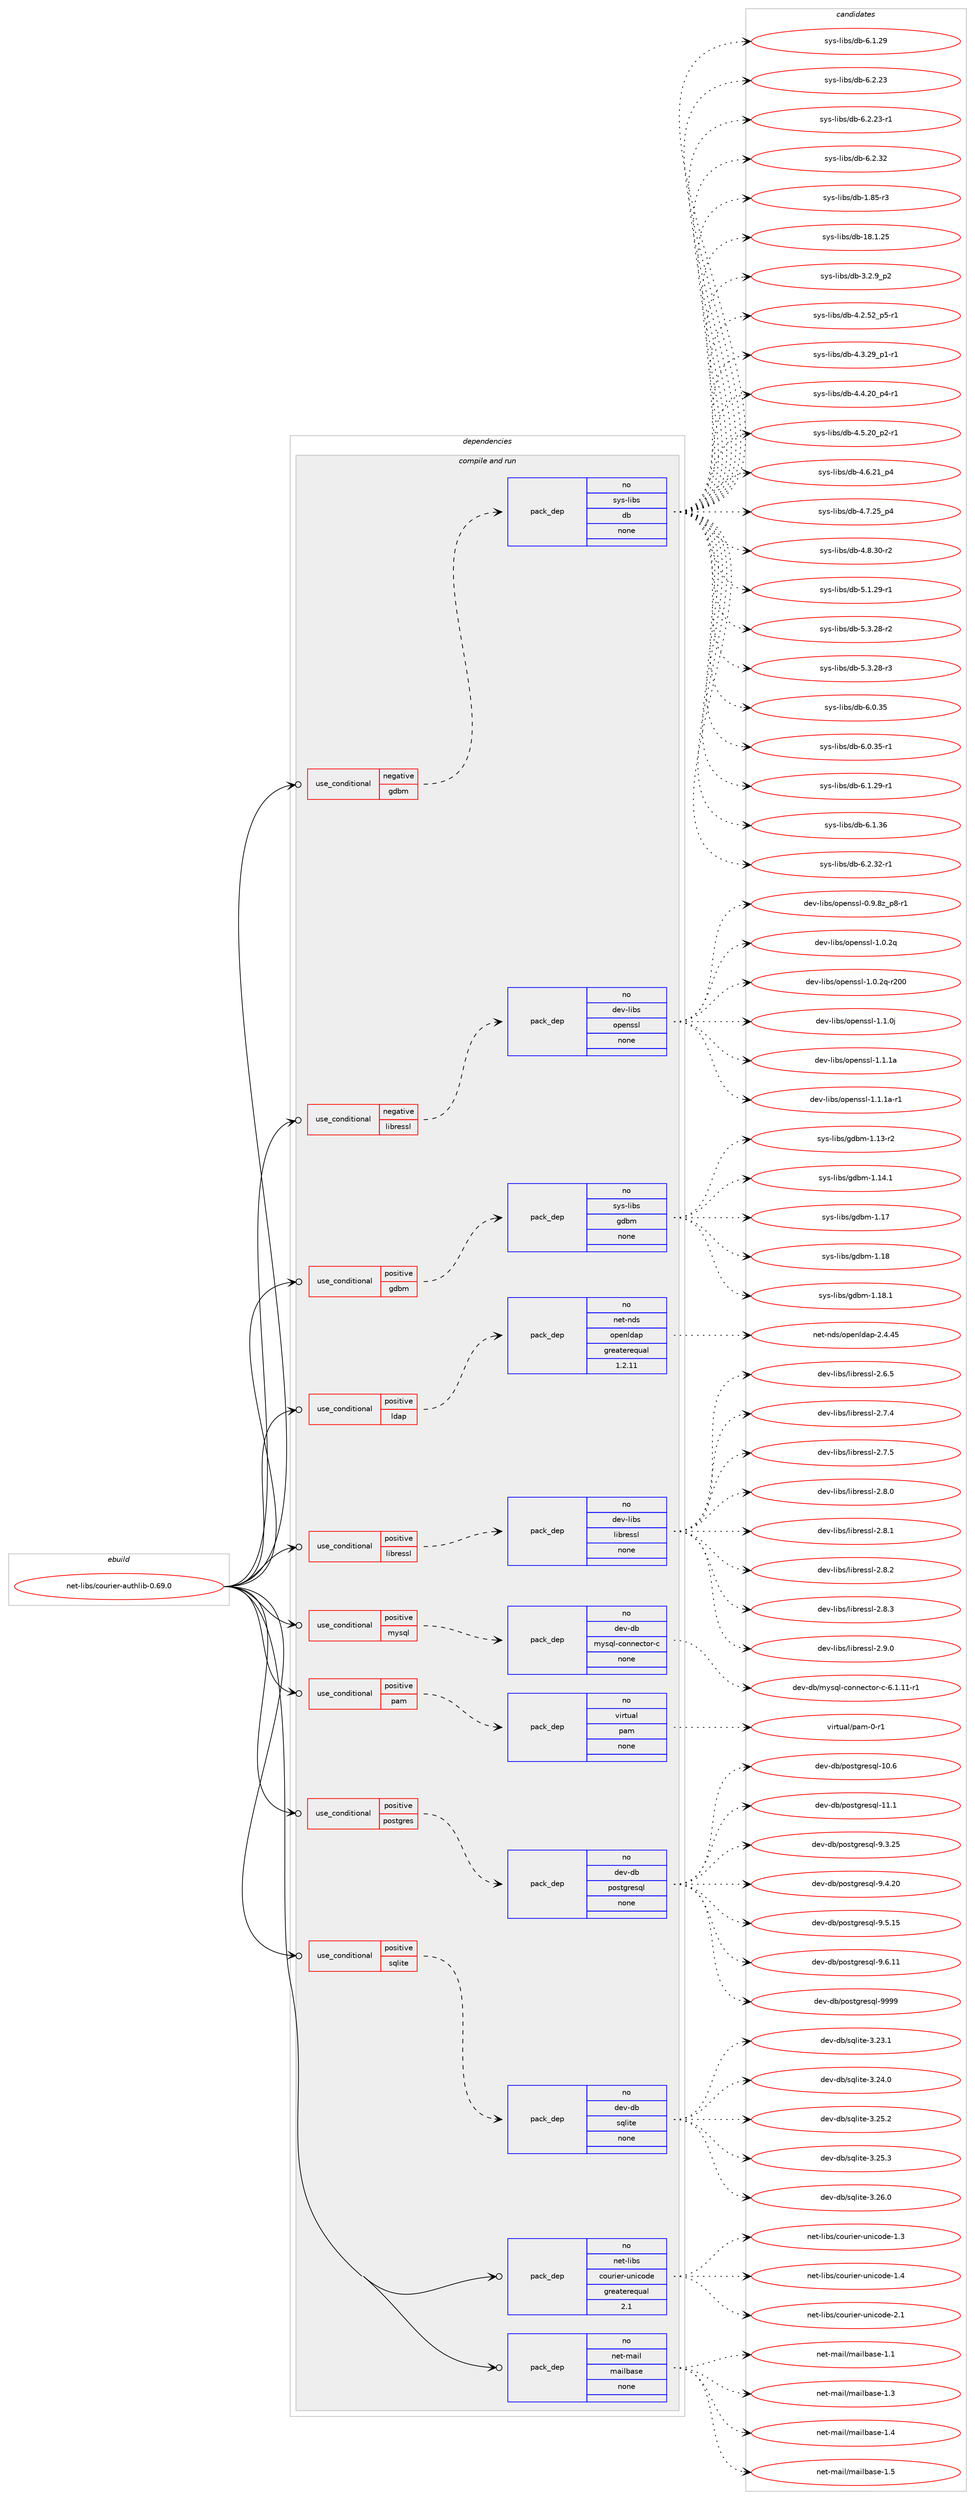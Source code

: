 digraph prolog {

# *************
# Graph options
# *************

newrank=true;
concentrate=true;
compound=true;
graph [rankdir=LR,fontname=Helvetica,fontsize=10,ranksep=1.5];#, ranksep=2.5, nodesep=0.2];
edge  [arrowhead=vee];
node  [fontname=Helvetica,fontsize=10];

# **********
# The ebuild
# **********

subgraph cluster_leftcol {
color=gray;
rank=same;
label=<<i>ebuild</i>>;
id [label="net-libs/courier-authlib-0.69.0", color=red, width=4, href="../net-libs/courier-authlib-0.69.0.svg"];
}

# ****************
# The dependencies
# ****************

subgraph cluster_midcol {
color=gray;
label=<<i>dependencies</i>>;
subgraph cluster_compile {
fillcolor="#eeeeee";
style=filled;
label=<<i>compile</i>>;
}
subgraph cluster_compileandrun {
fillcolor="#eeeeee";
style=filled;
label=<<i>compile and run</i>>;
subgraph cond480 {
dependency3272 [label=<<TABLE BORDER="0" CELLBORDER="1" CELLSPACING="0" CELLPADDING="4"><TR><TD ROWSPAN="3" CELLPADDING="10">use_conditional</TD></TR><TR><TD>negative</TD></TR><TR><TD>gdbm</TD></TR></TABLE>>, shape=none, color=red];
subgraph pack2693 {
dependency3273 [label=<<TABLE BORDER="0" CELLBORDER="1" CELLSPACING="0" CELLPADDING="4" WIDTH="220"><TR><TD ROWSPAN="6" CELLPADDING="30">pack_dep</TD></TR><TR><TD WIDTH="110">no</TD></TR><TR><TD>sys-libs</TD></TR><TR><TD>db</TD></TR><TR><TD>none</TD></TR><TR><TD></TD></TR></TABLE>>, shape=none, color=blue];
}
dependency3272:e -> dependency3273:w [weight=20,style="dashed",arrowhead="vee"];
}
id:e -> dependency3272:w [weight=20,style="solid",arrowhead="odotvee"];
subgraph cond481 {
dependency3274 [label=<<TABLE BORDER="0" CELLBORDER="1" CELLSPACING="0" CELLPADDING="4"><TR><TD ROWSPAN="3" CELLPADDING="10">use_conditional</TD></TR><TR><TD>negative</TD></TR><TR><TD>libressl</TD></TR></TABLE>>, shape=none, color=red];
subgraph pack2694 {
dependency3275 [label=<<TABLE BORDER="0" CELLBORDER="1" CELLSPACING="0" CELLPADDING="4" WIDTH="220"><TR><TD ROWSPAN="6" CELLPADDING="30">pack_dep</TD></TR><TR><TD WIDTH="110">no</TD></TR><TR><TD>dev-libs</TD></TR><TR><TD>openssl</TD></TR><TR><TD>none</TD></TR><TR><TD></TD></TR></TABLE>>, shape=none, color=blue];
}
dependency3274:e -> dependency3275:w [weight=20,style="dashed",arrowhead="vee"];
}
id:e -> dependency3274:w [weight=20,style="solid",arrowhead="odotvee"];
subgraph cond482 {
dependency3276 [label=<<TABLE BORDER="0" CELLBORDER="1" CELLSPACING="0" CELLPADDING="4"><TR><TD ROWSPAN="3" CELLPADDING="10">use_conditional</TD></TR><TR><TD>positive</TD></TR><TR><TD>gdbm</TD></TR></TABLE>>, shape=none, color=red];
subgraph pack2695 {
dependency3277 [label=<<TABLE BORDER="0" CELLBORDER="1" CELLSPACING="0" CELLPADDING="4" WIDTH="220"><TR><TD ROWSPAN="6" CELLPADDING="30">pack_dep</TD></TR><TR><TD WIDTH="110">no</TD></TR><TR><TD>sys-libs</TD></TR><TR><TD>gdbm</TD></TR><TR><TD>none</TD></TR><TR><TD></TD></TR></TABLE>>, shape=none, color=blue];
}
dependency3276:e -> dependency3277:w [weight=20,style="dashed",arrowhead="vee"];
}
id:e -> dependency3276:w [weight=20,style="solid",arrowhead="odotvee"];
subgraph cond483 {
dependency3278 [label=<<TABLE BORDER="0" CELLBORDER="1" CELLSPACING="0" CELLPADDING="4"><TR><TD ROWSPAN="3" CELLPADDING="10">use_conditional</TD></TR><TR><TD>positive</TD></TR><TR><TD>ldap</TD></TR></TABLE>>, shape=none, color=red];
subgraph pack2696 {
dependency3279 [label=<<TABLE BORDER="0" CELLBORDER="1" CELLSPACING="0" CELLPADDING="4" WIDTH="220"><TR><TD ROWSPAN="6" CELLPADDING="30">pack_dep</TD></TR><TR><TD WIDTH="110">no</TD></TR><TR><TD>net-nds</TD></TR><TR><TD>openldap</TD></TR><TR><TD>greaterequal</TD></TR><TR><TD>1.2.11</TD></TR></TABLE>>, shape=none, color=blue];
}
dependency3278:e -> dependency3279:w [weight=20,style="dashed",arrowhead="vee"];
}
id:e -> dependency3278:w [weight=20,style="solid",arrowhead="odotvee"];
subgraph cond484 {
dependency3280 [label=<<TABLE BORDER="0" CELLBORDER="1" CELLSPACING="0" CELLPADDING="4"><TR><TD ROWSPAN="3" CELLPADDING="10">use_conditional</TD></TR><TR><TD>positive</TD></TR><TR><TD>libressl</TD></TR></TABLE>>, shape=none, color=red];
subgraph pack2697 {
dependency3281 [label=<<TABLE BORDER="0" CELLBORDER="1" CELLSPACING="0" CELLPADDING="4" WIDTH="220"><TR><TD ROWSPAN="6" CELLPADDING="30">pack_dep</TD></TR><TR><TD WIDTH="110">no</TD></TR><TR><TD>dev-libs</TD></TR><TR><TD>libressl</TD></TR><TR><TD>none</TD></TR><TR><TD></TD></TR></TABLE>>, shape=none, color=blue];
}
dependency3280:e -> dependency3281:w [weight=20,style="dashed",arrowhead="vee"];
}
id:e -> dependency3280:w [weight=20,style="solid",arrowhead="odotvee"];
subgraph cond485 {
dependency3282 [label=<<TABLE BORDER="0" CELLBORDER="1" CELLSPACING="0" CELLPADDING="4"><TR><TD ROWSPAN="3" CELLPADDING="10">use_conditional</TD></TR><TR><TD>positive</TD></TR><TR><TD>mysql</TD></TR></TABLE>>, shape=none, color=red];
subgraph pack2698 {
dependency3283 [label=<<TABLE BORDER="0" CELLBORDER="1" CELLSPACING="0" CELLPADDING="4" WIDTH="220"><TR><TD ROWSPAN="6" CELLPADDING="30">pack_dep</TD></TR><TR><TD WIDTH="110">no</TD></TR><TR><TD>dev-db</TD></TR><TR><TD>mysql-connector-c</TD></TR><TR><TD>none</TD></TR><TR><TD></TD></TR></TABLE>>, shape=none, color=blue];
}
dependency3282:e -> dependency3283:w [weight=20,style="dashed",arrowhead="vee"];
}
id:e -> dependency3282:w [weight=20,style="solid",arrowhead="odotvee"];
subgraph cond486 {
dependency3284 [label=<<TABLE BORDER="0" CELLBORDER="1" CELLSPACING="0" CELLPADDING="4"><TR><TD ROWSPAN="3" CELLPADDING="10">use_conditional</TD></TR><TR><TD>positive</TD></TR><TR><TD>pam</TD></TR></TABLE>>, shape=none, color=red];
subgraph pack2699 {
dependency3285 [label=<<TABLE BORDER="0" CELLBORDER="1" CELLSPACING="0" CELLPADDING="4" WIDTH="220"><TR><TD ROWSPAN="6" CELLPADDING="30">pack_dep</TD></TR><TR><TD WIDTH="110">no</TD></TR><TR><TD>virtual</TD></TR><TR><TD>pam</TD></TR><TR><TD>none</TD></TR><TR><TD></TD></TR></TABLE>>, shape=none, color=blue];
}
dependency3284:e -> dependency3285:w [weight=20,style="dashed",arrowhead="vee"];
}
id:e -> dependency3284:w [weight=20,style="solid",arrowhead="odotvee"];
subgraph cond487 {
dependency3286 [label=<<TABLE BORDER="0" CELLBORDER="1" CELLSPACING="0" CELLPADDING="4"><TR><TD ROWSPAN="3" CELLPADDING="10">use_conditional</TD></TR><TR><TD>positive</TD></TR><TR><TD>postgres</TD></TR></TABLE>>, shape=none, color=red];
subgraph pack2700 {
dependency3287 [label=<<TABLE BORDER="0" CELLBORDER="1" CELLSPACING="0" CELLPADDING="4" WIDTH="220"><TR><TD ROWSPAN="6" CELLPADDING="30">pack_dep</TD></TR><TR><TD WIDTH="110">no</TD></TR><TR><TD>dev-db</TD></TR><TR><TD>postgresql</TD></TR><TR><TD>none</TD></TR><TR><TD></TD></TR></TABLE>>, shape=none, color=blue];
}
dependency3286:e -> dependency3287:w [weight=20,style="dashed",arrowhead="vee"];
}
id:e -> dependency3286:w [weight=20,style="solid",arrowhead="odotvee"];
subgraph cond488 {
dependency3288 [label=<<TABLE BORDER="0" CELLBORDER="1" CELLSPACING="0" CELLPADDING="4"><TR><TD ROWSPAN="3" CELLPADDING="10">use_conditional</TD></TR><TR><TD>positive</TD></TR><TR><TD>sqlite</TD></TR></TABLE>>, shape=none, color=red];
subgraph pack2701 {
dependency3289 [label=<<TABLE BORDER="0" CELLBORDER="1" CELLSPACING="0" CELLPADDING="4" WIDTH="220"><TR><TD ROWSPAN="6" CELLPADDING="30">pack_dep</TD></TR><TR><TD WIDTH="110">no</TD></TR><TR><TD>dev-db</TD></TR><TR><TD>sqlite</TD></TR><TR><TD>none</TD></TR><TR><TD></TD></TR></TABLE>>, shape=none, color=blue];
}
dependency3288:e -> dependency3289:w [weight=20,style="dashed",arrowhead="vee"];
}
id:e -> dependency3288:w [weight=20,style="solid",arrowhead="odotvee"];
subgraph pack2702 {
dependency3290 [label=<<TABLE BORDER="0" CELLBORDER="1" CELLSPACING="0" CELLPADDING="4" WIDTH="220"><TR><TD ROWSPAN="6" CELLPADDING="30">pack_dep</TD></TR><TR><TD WIDTH="110">no</TD></TR><TR><TD>net-libs</TD></TR><TR><TD>courier-unicode</TD></TR><TR><TD>greaterequal</TD></TR><TR><TD>2.1</TD></TR></TABLE>>, shape=none, color=blue];
}
id:e -> dependency3290:w [weight=20,style="solid",arrowhead="odotvee"];
subgraph pack2703 {
dependency3291 [label=<<TABLE BORDER="0" CELLBORDER="1" CELLSPACING="0" CELLPADDING="4" WIDTH="220"><TR><TD ROWSPAN="6" CELLPADDING="30">pack_dep</TD></TR><TR><TD WIDTH="110">no</TD></TR><TR><TD>net-mail</TD></TR><TR><TD>mailbase</TD></TR><TR><TD>none</TD></TR><TR><TD></TD></TR></TABLE>>, shape=none, color=blue];
}
id:e -> dependency3291:w [weight=20,style="solid",arrowhead="odotvee"];
}
subgraph cluster_run {
fillcolor="#eeeeee";
style=filled;
label=<<i>run</i>>;
}
}

# **************
# The candidates
# **************

subgraph cluster_choices {
rank=same;
color=gray;
label=<<i>candidates</i>>;

subgraph choice2693 {
color=black;
nodesep=1;
choice1151211154510810598115471009845544649465057 [label="sys-libs/db-6.1.29", color=red, width=4,href="../sys-libs/db-6.1.29.svg"];
choice1151211154510810598115471009845544650465051 [label="sys-libs/db-6.2.23", color=red, width=4,href="../sys-libs/db-6.2.23.svg"];
choice11512111545108105981154710098455446504650514511449 [label="sys-libs/db-6.2.23-r1", color=red, width=4,href="../sys-libs/db-6.2.23-r1.svg"];
choice1151211154510810598115471009845544650465150 [label="sys-libs/db-6.2.32", color=red, width=4,href="../sys-libs/db-6.2.32.svg"];
choice1151211154510810598115471009845494656534511451 [label="sys-libs/db-1.85-r3", color=red, width=4,href="../sys-libs/db-1.85-r3.svg"];
choice115121115451081059811547100984549564649465053 [label="sys-libs/db-18.1.25", color=red, width=4,href="../sys-libs/db-18.1.25.svg"];
choice115121115451081059811547100984551465046579511250 [label="sys-libs/db-3.2.9_p2", color=red, width=4,href="../sys-libs/db-3.2.9_p2.svg"];
choice115121115451081059811547100984552465046535095112534511449 [label="sys-libs/db-4.2.52_p5-r1", color=red, width=4,href="../sys-libs/db-4.2.52_p5-r1.svg"];
choice115121115451081059811547100984552465146505795112494511449 [label="sys-libs/db-4.3.29_p1-r1", color=red, width=4,href="../sys-libs/db-4.3.29_p1-r1.svg"];
choice115121115451081059811547100984552465246504895112524511449 [label="sys-libs/db-4.4.20_p4-r1", color=red, width=4,href="../sys-libs/db-4.4.20_p4-r1.svg"];
choice115121115451081059811547100984552465346504895112504511449 [label="sys-libs/db-4.5.20_p2-r1", color=red, width=4,href="../sys-libs/db-4.5.20_p2-r1.svg"];
choice11512111545108105981154710098455246544650499511252 [label="sys-libs/db-4.6.21_p4", color=red, width=4,href="../sys-libs/db-4.6.21_p4.svg"];
choice11512111545108105981154710098455246554650539511252 [label="sys-libs/db-4.7.25_p4", color=red, width=4,href="../sys-libs/db-4.7.25_p4.svg"];
choice11512111545108105981154710098455246564651484511450 [label="sys-libs/db-4.8.30-r2", color=red, width=4,href="../sys-libs/db-4.8.30-r2.svg"];
choice11512111545108105981154710098455346494650574511449 [label="sys-libs/db-5.1.29-r1", color=red, width=4,href="../sys-libs/db-5.1.29-r1.svg"];
choice11512111545108105981154710098455346514650564511450 [label="sys-libs/db-5.3.28-r2", color=red, width=4,href="../sys-libs/db-5.3.28-r2.svg"];
choice11512111545108105981154710098455346514650564511451 [label="sys-libs/db-5.3.28-r3", color=red, width=4,href="../sys-libs/db-5.3.28-r3.svg"];
choice1151211154510810598115471009845544648465153 [label="sys-libs/db-6.0.35", color=red, width=4,href="../sys-libs/db-6.0.35.svg"];
choice11512111545108105981154710098455446484651534511449 [label="sys-libs/db-6.0.35-r1", color=red, width=4,href="../sys-libs/db-6.0.35-r1.svg"];
choice11512111545108105981154710098455446494650574511449 [label="sys-libs/db-6.1.29-r1", color=red, width=4,href="../sys-libs/db-6.1.29-r1.svg"];
choice1151211154510810598115471009845544649465154 [label="sys-libs/db-6.1.36", color=red, width=4,href="../sys-libs/db-6.1.36.svg"];
choice11512111545108105981154710098455446504651504511449 [label="sys-libs/db-6.2.32-r1", color=red, width=4,href="../sys-libs/db-6.2.32-r1.svg"];
dependency3273:e -> choice1151211154510810598115471009845544649465057:w [style=dotted,weight="100"];
dependency3273:e -> choice1151211154510810598115471009845544650465051:w [style=dotted,weight="100"];
dependency3273:e -> choice11512111545108105981154710098455446504650514511449:w [style=dotted,weight="100"];
dependency3273:e -> choice1151211154510810598115471009845544650465150:w [style=dotted,weight="100"];
dependency3273:e -> choice1151211154510810598115471009845494656534511451:w [style=dotted,weight="100"];
dependency3273:e -> choice115121115451081059811547100984549564649465053:w [style=dotted,weight="100"];
dependency3273:e -> choice115121115451081059811547100984551465046579511250:w [style=dotted,weight="100"];
dependency3273:e -> choice115121115451081059811547100984552465046535095112534511449:w [style=dotted,weight="100"];
dependency3273:e -> choice115121115451081059811547100984552465146505795112494511449:w [style=dotted,weight="100"];
dependency3273:e -> choice115121115451081059811547100984552465246504895112524511449:w [style=dotted,weight="100"];
dependency3273:e -> choice115121115451081059811547100984552465346504895112504511449:w [style=dotted,weight="100"];
dependency3273:e -> choice11512111545108105981154710098455246544650499511252:w [style=dotted,weight="100"];
dependency3273:e -> choice11512111545108105981154710098455246554650539511252:w [style=dotted,weight="100"];
dependency3273:e -> choice11512111545108105981154710098455246564651484511450:w [style=dotted,weight="100"];
dependency3273:e -> choice11512111545108105981154710098455346494650574511449:w [style=dotted,weight="100"];
dependency3273:e -> choice11512111545108105981154710098455346514650564511450:w [style=dotted,weight="100"];
dependency3273:e -> choice11512111545108105981154710098455346514650564511451:w [style=dotted,weight="100"];
dependency3273:e -> choice1151211154510810598115471009845544648465153:w [style=dotted,weight="100"];
dependency3273:e -> choice11512111545108105981154710098455446484651534511449:w [style=dotted,weight="100"];
dependency3273:e -> choice11512111545108105981154710098455446494650574511449:w [style=dotted,weight="100"];
dependency3273:e -> choice1151211154510810598115471009845544649465154:w [style=dotted,weight="100"];
dependency3273:e -> choice11512111545108105981154710098455446504651504511449:w [style=dotted,weight="100"];
}
subgraph choice2694 {
color=black;
nodesep=1;
choice10010111845108105981154711111210111011511510845484657465612295112564511449 [label="dev-libs/openssl-0.9.8z_p8-r1", color=red, width=4,href="../dev-libs/openssl-0.9.8z_p8-r1.svg"];
choice100101118451081059811547111112101110115115108454946484650113 [label="dev-libs/openssl-1.0.2q", color=red, width=4,href="../dev-libs/openssl-1.0.2q.svg"];
choice10010111845108105981154711111210111011511510845494648465011345114504848 [label="dev-libs/openssl-1.0.2q-r200", color=red, width=4,href="../dev-libs/openssl-1.0.2q-r200.svg"];
choice100101118451081059811547111112101110115115108454946494648106 [label="dev-libs/openssl-1.1.0j", color=red, width=4,href="../dev-libs/openssl-1.1.0j.svg"];
choice10010111845108105981154711111210111011511510845494649464997 [label="dev-libs/openssl-1.1.1a", color=red, width=4,href="../dev-libs/openssl-1.1.1a.svg"];
choice100101118451081059811547111112101110115115108454946494649974511449 [label="dev-libs/openssl-1.1.1a-r1", color=red, width=4,href="../dev-libs/openssl-1.1.1a-r1.svg"];
dependency3275:e -> choice10010111845108105981154711111210111011511510845484657465612295112564511449:w [style=dotted,weight="100"];
dependency3275:e -> choice100101118451081059811547111112101110115115108454946484650113:w [style=dotted,weight="100"];
dependency3275:e -> choice10010111845108105981154711111210111011511510845494648465011345114504848:w [style=dotted,weight="100"];
dependency3275:e -> choice100101118451081059811547111112101110115115108454946494648106:w [style=dotted,weight="100"];
dependency3275:e -> choice10010111845108105981154711111210111011511510845494649464997:w [style=dotted,weight="100"];
dependency3275:e -> choice100101118451081059811547111112101110115115108454946494649974511449:w [style=dotted,weight="100"];
}
subgraph choice2695 {
color=black;
nodesep=1;
choice1151211154510810598115471031009810945494649514511450 [label="sys-libs/gdbm-1.13-r2", color=red, width=4,href="../sys-libs/gdbm-1.13-r2.svg"];
choice1151211154510810598115471031009810945494649524649 [label="sys-libs/gdbm-1.14.1", color=red, width=4,href="../sys-libs/gdbm-1.14.1.svg"];
choice115121115451081059811547103100981094549464955 [label="sys-libs/gdbm-1.17", color=red, width=4,href="../sys-libs/gdbm-1.17.svg"];
choice115121115451081059811547103100981094549464956 [label="sys-libs/gdbm-1.18", color=red, width=4,href="../sys-libs/gdbm-1.18.svg"];
choice1151211154510810598115471031009810945494649564649 [label="sys-libs/gdbm-1.18.1", color=red, width=4,href="../sys-libs/gdbm-1.18.1.svg"];
dependency3277:e -> choice1151211154510810598115471031009810945494649514511450:w [style=dotted,weight="100"];
dependency3277:e -> choice1151211154510810598115471031009810945494649524649:w [style=dotted,weight="100"];
dependency3277:e -> choice115121115451081059811547103100981094549464955:w [style=dotted,weight="100"];
dependency3277:e -> choice115121115451081059811547103100981094549464956:w [style=dotted,weight="100"];
dependency3277:e -> choice1151211154510810598115471031009810945494649564649:w [style=dotted,weight="100"];
}
subgraph choice2696 {
color=black;
nodesep=1;
choice11010111645110100115471111121011101081009711245504652465253 [label="net-nds/openldap-2.4.45", color=red, width=4,href="../net-nds/openldap-2.4.45.svg"];
dependency3279:e -> choice11010111645110100115471111121011101081009711245504652465253:w [style=dotted,weight="100"];
}
subgraph choice2697 {
color=black;
nodesep=1;
choice10010111845108105981154710810598114101115115108455046544653 [label="dev-libs/libressl-2.6.5", color=red, width=4,href="../dev-libs/libressl-2.6.5.svg"];
choice10010111845108105981154710810598114101115115108455046554652 [label="dev-libs/libressl-2.7.4", color=red, width=4,href="../dev-libs/libressl-2.7.4.svg"];
choice10010111845108105981154710810598114101115115108455046554653 [label="dev-libs/libressl-2.7.5", color=red, width=4,href="../dev-libs/libressl-2.7.5.svg"];
choice10010111845108105981154710810598114101115115108455046564648 [label="dev-libs/libressl-2.8.0", color=red, width=4,href="../dev-libs/libressl-2.8.0.svg"];
choice10010111845108105981154710810598114101115115108455046564649 [label="dev-libs/libressl-2.8.1", color=red, width=4,href="../dev-libs/libressl-2.8.1.svg"];
choice10010111845108105981154710810598114101115115108455046564650 [label="dev-libs/libressl-2.8.2", color=red, width=4,href="../dev-libs/libressl-2.8.2.svg"];
choice10010111845108105981154710810598114101115115108455046564651 [label="dev-libs/libressl-2.8.3", color=red, width=4,href="../dev-libs/libressl-2.8.3.svg"];
choice10010111845108105981154710810598114101115115108455046574648 [label="dev-libs/libressl-2.9.0", color=red, width=4,href="../dev-libs/libressl-2.9.0.svg"];
dependency3281:e -> choice10010111845108105981154710810598114101115115108455046544653:w [style=dotted,weight="100"];
dependency3281:e -> choice10010111845108105981154710810598114101115115108455046554652:w [style=dotted,weight="100"];
dependency3281:e -> choice10010111845108105981154710810598114101115115108455046554653:w [style=dotted,weight="100"];
dependency3281:e -> choice10010111845108105981154710810598114101115115108455046564648:w [style=dotted,weight="100"];
dependency3281:e -> choice10010111845108105981154710810598114101115115108455046564649:w [style=dotted,weight="100"];
dependency3281:e -> choice10010111845108105981154710810598114101115115108455046564650:w [style=dotted,weight="100"];
dependency3281:e -> choice10010111845108105981154710810598114101115115108455046564651:w [style=dotted,weight="100"];
dependency3281:e -> choice10010111845108105981154710810598114101115115108455046574648:w [style=dotted,weight="100"];
}
subgraph choice2698 {
color=black;
nodesep=1;
choice1001011184510098471091211151131084599111110110101991161111144599455446494649494511449 [label="dev-db/mysql-connector-c-6.1.11-r1", color=red, width=4,href="../dev-db/mysql-connector-c-6.1.11-r1.svg"];
dependency3283:e -> choice1001011184510098471091211151131084599111110110101991161111144599455446494649494511449:w [style=dotted,weight="100"];
}
subgraph choice2699 {
color=black;
nodesep=1;
choice11810511411611797108471129710945484511449 [label="virtual/pam-0-r1", color=red, width=4,href="../virtual/pam-0-r1.svg"];
dependency3285:e -> choice11810511411611797108471129710945484511449:w [style=dotted,weight="100"];
}
subgraph choice2700 {
color=black;
nodesep=1;
choice1001011184510098471121111151161031141011151131084549484654 [label="dev-db/postgresql-10.6", color=red, width=4,href="../dev-db/postgresql-10.6.svg"];
choice1001011184510098471121111151161031141011151131084549494649 [label="dev-db/postgresql-11.1", color=red, width=4,href="../dev-db/postgresql-11.1.svg"];
choice10010111845100984711211111511610311410111511310845574651465053 [label="dev-db/postgresql-9.3.25", color=red, width=4,href="../dev-db/postgresql-9.3.25.svg"];
choice10010111845100984711211111511610311410111511310845574652465048 [label="dev-db/postgresql-9.4.20", color=red, width=4,href="../dev-db/postgresql-9.4.20.svg"];
choice10010111845100984711211111511610311410111511310845574653464953 [label="dev-db/postgresql-9.5.15", color=red, width=4,href="../dev-db/postgresql-9.5.15.svg"];
choice10010111845100984711211111511610311410111511310845574654464949 [label="dev-db/postgresql-9.6.11", color=red, width=4,href="../dev-db/postgresql-9.6.11.svg"];
choice1001011184510098471121111151161031141011151131084557575757 [label="dev-db/postgresql-9999", color=red, width=4,href="../dev-db/postgresql-9999.svg"];
dependency3287:e -> choice1001011184510098471121111151161031141011151131084549484654:w [style=dotted,weight="100"];
dependency3287:e -> choice1001011184510098471121111151161031141011151131084549494649:w [style=dotted,weight="100"];
dependency3287:e -> choice10010111845100984711211111511610311410111511310845574651465053:w [style=dotted,weight="100"];
dependency3287:e -> choice10010111845100984711211111511610311410111511310845574652465048:w [style=dotted,weight="100"];
dependency3287:e -> choice10010111845100984711211111511610311410111511310845574653464953:w [style=dotted,weight="100"];
dependency3287:e -> choice10010111845100984711211111511610311410111511310845574654464949:w [style=dotted,weight="100"];
dependency3287:e -> choice1001011184510098471121111151161031141011151131084557575757:w [style=dotted,weight="100"];
}
subgraph choice2701 {
color=black;
nodesep=1;
choice10010111845100984711511310810511610145514650514649 [label="dev-db/sqlite-3.23.1", color=red, width=4,href="../dev-db/sqlite-3.23.1.svg"];
choice10010111845100984711511310810511610145514650524648 [label="dev-db/sqlite-3.24.0", color=red, width=4,href="../dev-db/sqlite-3.24.0.svg"];
choice10010111845100984711511310810511610145514650534650 [label="dev-db/sqlite-3.25.2", color=red, width=4,href="../dev-db/sqlite-3.25.2.svg"];
choice10010111845100984711511310810511610145514650534651 [label="dev-db/sqlite-3.25.3", color=red, width=4,href="../dev-db/sqlite-3.25.3.svg"];
choice10010111845100984711511310810511610145514650544648 [label="dev-db/sqlite-3.26.0", color=red, width=4,href="../dev-db/sqlite-3.26.0.svg"];
dependency3289:e -> choice10010111845100984711511310810511610145514650514649:w [style=dotted,weight="100"];
dependency3289:e -> choice10010111845100984711511310810511610145514650524648:w [style=dotted,weight="100"];
dependency3289:e -> choice10010111845100984711511310810511610145514650534650:w [style=dotted,weight="100"];
dependency3289:e -> choice10010111845100984711511310810511610145514650534651:w [style=dotted,weight="100"];
dependency3289:e -> choice10010111845100984711511310810511610145514650544648:w [style=dotted,weight="100"];
}
subgraph choice2702 {
color=black;
nodesep=1;
choice11010111645108105981154799111117114105101114451171101059911110010145494651 [label="net-libs/courier-unicode-1.3", color=red, width=4,href="../net-libs/courier-unicode-1.3.svg"];
choice11010111645108105981154799111117114105101114451171101059911110010145494652 [label="net-libs/courier-unicode-1.4", color=red, width=4,href="../net-libs/courier-unicode-1.4.svg"];
choice11010111645108105981154799111117114105101114451171101059911110010145504649 [label="net-libs/courier-unicode-2.1", color=red, width=4,href="../net-libs/courier-unicode-2.1.svg"];
dependency3290:e -> choice11010111645108105981154799111117114105101114451171101059911110010145494651:w [style=dotted,weight="100"];
dependency3290:e -> choice11010111645108105981154799111117114105101114451171101059911110010145494652:w [style=dotted,weight="100"];
dependency3290:e -> choice11010111645108105981154799111117114105101114451171101059911110010145504649:w [style=dotted,weight="100"];
}
subgraph choice2703 {
color=black;
nodesep=1;
choice11010111645109971051084710997105108989711510145494649 [label="net-mail/mailbase-1.1", color=red, width=4,href="../net-mail/mailbase-1.1.svg"];
choice11010111645109971051084710997105108989711510145494651 [label="net-mail/mailbase-1.3", color=red, width=4,href="../net-mail/mailbase-1.3.svg"];
choice11010111645109971051084710997105108989711510145494652 [label="net-mail/mailbase-1.4", color=red, width=4,href="../net-mail/mailbase-1.4.svg"];
choice11010111645109971051084710997105108989711510145494653 [label="net-mail/mailbase-1.5", color=red, width=4,href="../net-mail/mailbase-1.5.svg"];
dependency3291:e -> choice11010111645109971051084710997105108989711510145494649:w [style=dotted,weight="100"];
dependency3291:e -> choice11010111645109971051084710997105108989711510145494651:w [style=dotted,weight="100"];
dependency3291:e -> choice11010111645109971051084710997105108989711510145494652:w [style=dotted,weight="100"];
dependency3291:e -> choice11010111645109971051084710997105108989711510145494653:w [style=dotted,weight="100"];
}
}

}
